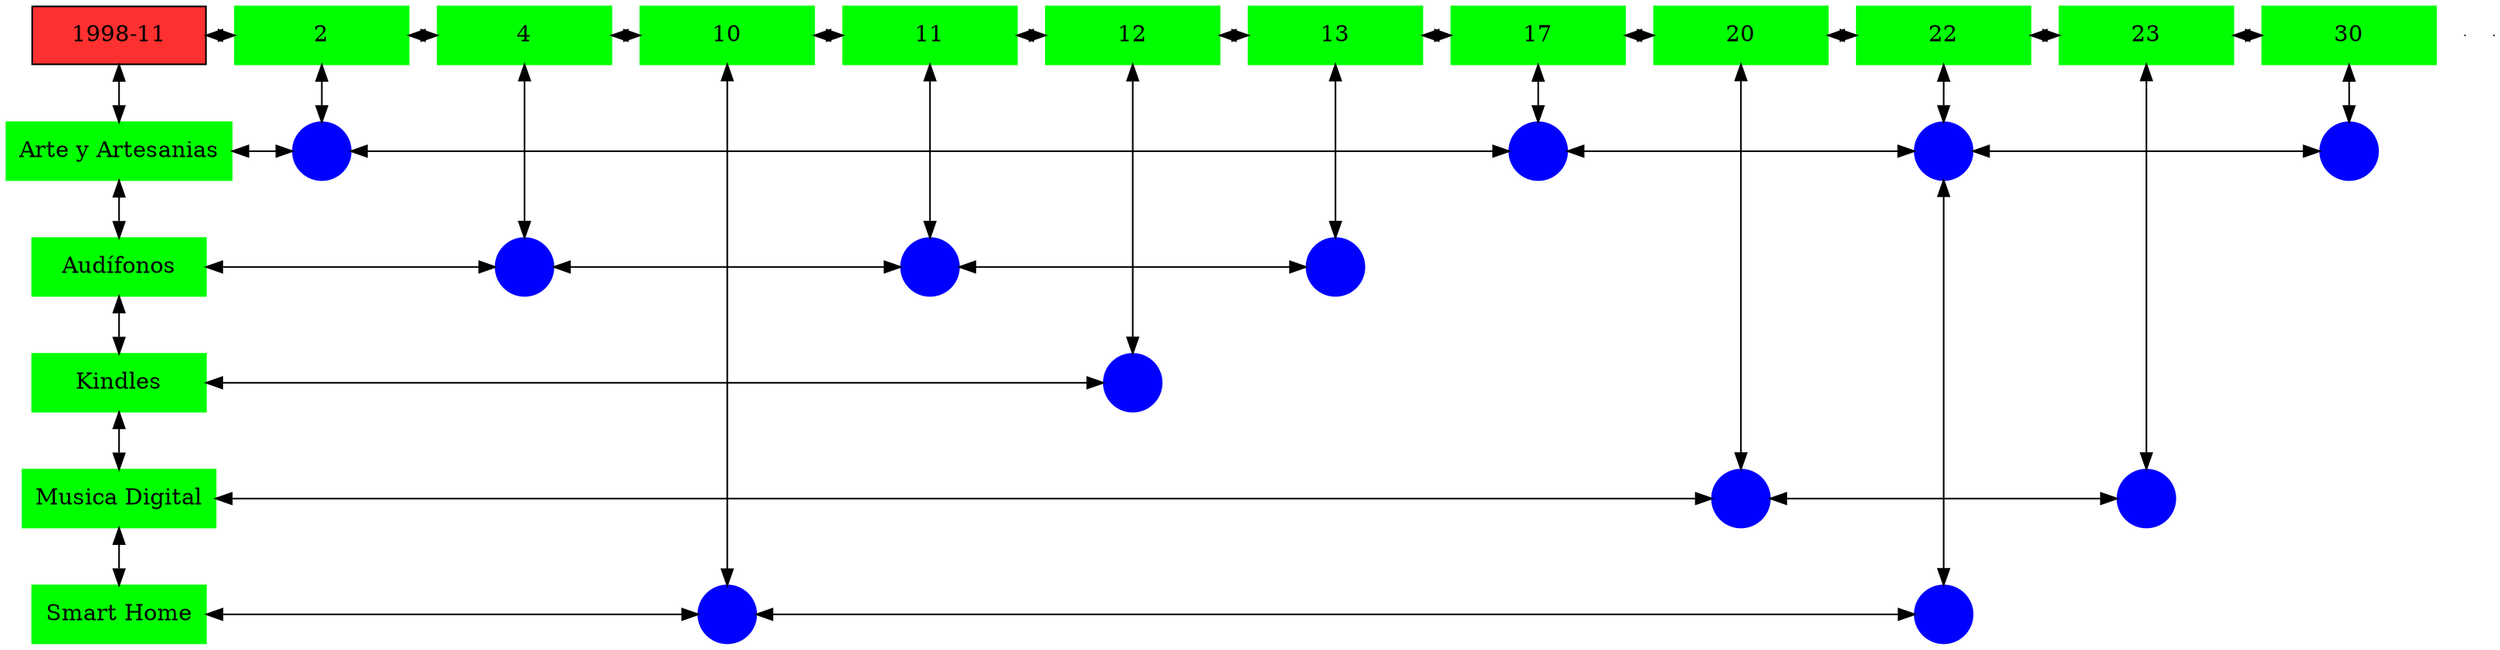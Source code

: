 digraph G{
node[shape="box"];
nodeMt[ label = "1998-11", width = 1.5, style = filled, fillcolor = firebrick1, group = 1 ];
e0[ shape = point, width = 0 ];
e1[ shape = point, width = 0 ];
node0xc0020d4050[label="2",color=green,style =filled,width = 1.5 group=2];
nodeMt->node0xc0020d4050[dir="both"];
{rank=same;nodeMt;node0xc0020d4050;}
node0xc001e46500[label="4",color=green,style =filled,width = 1.5 group=4];
node0xc0020d4050->node0xc001e46500[dir="both"];
{rank=same;node0xc0020d4050;node0xc001e46500;}
node0xc00224d7c0[label="10",color=green,style =filled,width = 1.5 group=10];
node0xc001e46500->node0xc00224d7c0[dir="both"];
{rank=same;node0xc001e46500;node0xc00224d7c0;}
node0xc001edb4f0[label="11",color=green,style =filled,width = 1.5 group=11];
node0xc00224d7c0->node0xc001edb4f0[dir="both"];
{rank=same;node0xc00224d7c0;node0xc001edb4f0;}
node0xc0021487d0[label="12",color=green,style =filled,width = 1.5 group=12];
node0xc001edb4f0->node0xc0021487d0[dir="both"];
{rank=same;node0xc001edb4f0;node0xc0021487d0;}
node0xc002159090[label="13",color=green,style =filled,width = 1.5 group=13];
node0xc0021487d0->node0xc002159090[dir="both"];
{rank=same;node0xc0021487d0;node0xc002159090;}
node0xc0021da820[label="17",color=green,style =filled,width = 1.5 group=17];
node0xc002159090->node0xc0021da820[dir="both"];
{rank=same;node0xc002159090;node0xc0021da820;}
node0xc001f22230[label="20",color=green,style =filled,width = 1.5 group=20];
node0xc0021da820->node0xc001f22230[dir="both"];
{rank=same;node0xc0021da820;node0xc001f22230;}
node0xc0020b1360[label="22",color=green,style =filled,width = 1.5 group=22];
node0xc001f22230->node0xc0020b1360[dir="both"];
{rank=same;node0xc001f22230;node0xc0020b1360;}
node0xc002041cc0[label="23",color=green,style =filled,width = 1.5 group=23];
node0xc0020b1360->node0xc002041cc0[dir="both"];
{rank=same;node0xc0020b1360;node0xc002041cc0;}
node0xc0022cd9f0[label="30",color=green,style =filled,width = 1.5 group=30];
node0xc002041cc0->node0xc0022cd9f0[dir="both"];
{rank=same;node0xc002041cc0;node0xc0022cd9f0;}
node0xc0020d4000[label="Arte y Artesanias",color=green,style =filled width = 1.5 group=1];
node0xc0020bde80[label="",color=blue,style =filled, width = 0.5 group=2 shape=circle];
node0xc0020d4000->node0xc0020bde80[dir="both"];
{rank=same;node0xc0020d4000;node0xc0020bde80;}
node0xc0021d6c00[label="",color=blue,style =filled, width = 0.5 group=17 shape=circle];
node0xc0020bde80->node0xc0021d6c00[dir="both"];
{rank=same;node0xc0021d6c00;node0xc0020bde80;}
node0xc002202500[label="",color=blue,style =filled, width = 0.5 group=22 shape=circle];
node0xc0021d6c00->node0xc002202500[dir="both"];
{rank=same;node0xc002202500;node0xc0021d6c00;}
node0xc0022dc580[label="",color=blue,style =filled, width = 0.5 group=30 shape=circle];
node0xc002202500->node0xc0022dc580[dir="both"];
{rank=same;node0xc0022dc580;node0xc002202500;}
node0xc001e464b0[label="Audífonos",color=green,style =filled width = 1.5 group=1];
node0xc001e44500[label="",color=blue,style =filled, width = 0.5 group=4 shape=circle];
node0xc001e464b0->node0xc001e44500[dir="both"];
{rank=same;node0xc001e464b0;node0xc001e44500;}
node0xc001ed3a00[label="",color=blue,style =filled, width = 0.5 group=11 shape=circle];
node0xc001e44500->node0xc001ed3a00[dir="both"];
{rank=same;node0xc001ed3a00;node0xc001e44500;}
node0xc002157280[label="",color=blue,style =filled, width = 0.5 group=13 shape=circle];
node0xc001ed3a00->node0xc002157280[dir="both"];
{rank=same;node0xc002157280;node0xc001ed3a00;}
node0xc002148780[label="Kindles",color=green,style =filled width = 1.5 group=1];
node0xc00213f200[label="",color=blue,style =filled, width = 0.5 group=12 shape=circle];
node0xc002148780->node0xc00213f200[dir="both"];
{rank=same;node0xc002148780;node0xc00213f200;}
node0xc001f221e0[label="Musica Digital",color=green,style =filled width = 1.5 group=1];
node0xc0021d7900[label="",color=blue,style =filled, width = 0.5 group=20 shape=circle];
node0xc001f221e0->node0xc0021d7900[dir="both"];
{rank=same;node0xc001f221e0;node0xc0021d7900;}
node0xc00204c200[label="",color=blue,style =filled, width = 0.5 group=23 shape=circle];
node0xc0021d7900->node0xc00204c200[dir="both"];
{rank=same;node0xc00204c200;node0xc0021d7900;}
node0xc0020b1310[label="Smart Home",color=green,style =filled width = 1.5 group=1];
node0xc002247f80[label="",color=blue,style =filled, width = 0.5 group=10 shape=circle];
node0xc0020b1310->node0xc002247f80[dir="both"];
{rank=same;node0xc0020b1310;node0xc002247f80;}
node0xc0020a7b80[label="",color=blue,style =filled, width = 0.5 group=22 shape=circle];
node0xc002247f80->node0xc0020a7b80[dir="both"];
{rank=same;node0xc0020a7b80;node0xc002247f80;}
node0xc0020d4050->node0xc0020bde80[dir="both"];
node0xc001e46500->node0xc001e44500[dir="both"];
node0xc00224d7c0->node0xc002247f80[dir="both"];
node0xc001edb4f0->node0xc001ed3a00[dir="both"];
node0xc0021487d0->node0xc00213f200[dir="both"];
node0xc002159090->node0xc002157280[dir="both"];
node0xc0021da820->node0xc0021d6c00[dir="both"];
node0xc001f22230->node0xc0021d7900[dir="both"];
node0xc0020b1360->node0xc002202500[dir="both"];
node0xc002202500->node0xc0020a7b80[dir="both"];
node0xc002041cc0->node0xc00204c200[dir="both"];
node0xc0022cd9f0->node0xc0022dc580[dir="both"];
nodeMt->node0xc0020d4000[dir="both"];
node0xc0020d4000->node0xc001e464b0[dir="both"];
node0xc001e464b0->node0xc002148780[dir="both"];
node0xc002148780->node0xc001f221e0[dir="both"];
node0xc001f221e0->node0xc0020b1310[dir="both"];
}

